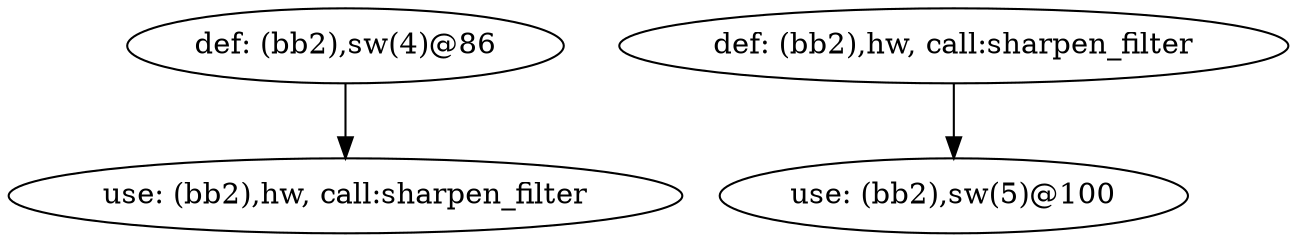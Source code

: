 digraph defuse_graph {
v0 [label = "def: (bb2),sw(4)@86"];
v1 [label = "use: (bb2),hw, call:sharpen_filter"];
v2 [label = "def: (bb2),hw, call:sharpen_filter"];
v3 [label = "use: (bb2),sw(5)@100"];
v0 -> v1;
v2 -> v3;
}
